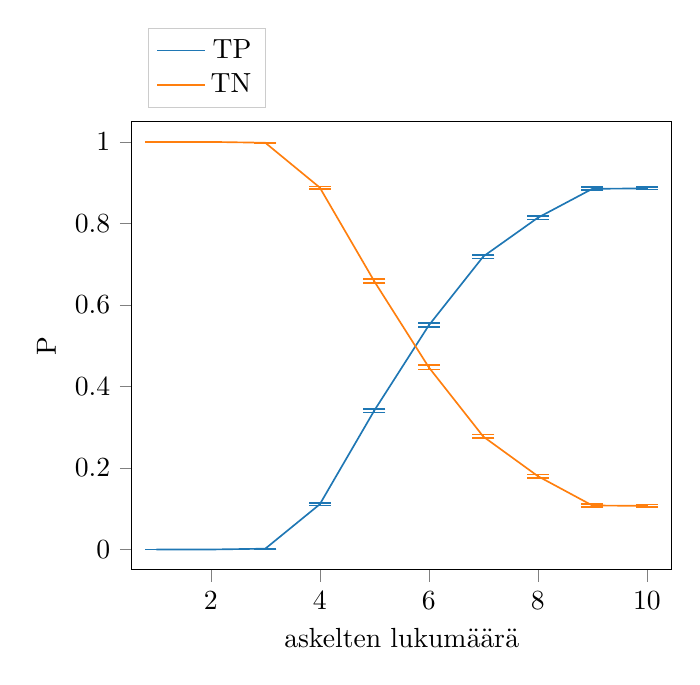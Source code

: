 % This file was created by matplotlib2tikz v0.6.14.
\begin{tikzpicture}

\definecolor{color0}{rgb}{0.122,0.467,0.706}
\definecolor{color1}{rgb}{1,0.498,0.055}

\begin{axis}[
xlabel={askelten lukumäärä},
ylabel={P},
xmin=0.55, xmax=10.45,
ymin=-0.05, ymax=1.05,
tick align=outside,
tick pos=left,
x grid style={lightgray!92.026!black},
y grid style={lightgray!92.026!black}
,
legend entries={{TP},{TN}},
legend cell align={right},
legend style={draw=white!80.0!black},
legend style={at={(0.03,1.03)},anchor=south west}
]  % replace the ending bracket
\addlegendimage{no markers, color0}
\addlegendimage{no markers, color1}%]
\path [draw=color0, semithick] (axis cs:1,0)
--(axis cs:1,0);

\path [draw=color0, semithick] (axis cs:2,0)
--(axis cs:2,0);

\path [draw=color0, semithick] (axis cs:3,0.001)
--(axis cs:3,0.002);

\path [draw=color0, semithick] (axis cs:4,0.108)
--(axis cs:4,0.114);

\path [draw=color0, semithick] (axis cs:5,0.336)
--(axis cs:5,0.345);

\path [draw=color0, semithick] (axis cs:6,0.546)
--(axis cs:6,0.555);

\path [draw=color0, semithick] (axis cs:7,0.714)
--(axis cs:7,0.723);

\path [draw=color0, semithick] (axis cs:8,0.81)
--(axis cs:8,0.818);

\path [draw=color0, semithick] (axis cs:9,0.882)
--(axis cs:9,0.889);

\path [draw=color0, semithick] (axis cs:10,0.883)
--(axis cs:10,0.889);

\path [draw=color1, semithick] (axis cs:1,1)
--(axis cs:1,1);

\path [draw=color1, semithick] (axis cs:2,1)
--(axis cs:2,1);

\path [draw=color1, semithick] (axis cs:3,0.998)
--(axis cs:3,0.999);

\path [draw=color1, semithick] (axis cs:4,0.885)
--(axis cs:4,0.891);

\path [draw=color1, semithick] (axis cs:5,0.654)
--(axis cs:5,0.663);

\path [draw=color1, semithick] (axis cs:6,0.442)
--(axis cs:6,0.452);

\path [draw=color1, semithick] (axis cs:7,0.273)
--(axis cs:7,0.282);

\path [draw=color1, semithick] (axis cs:8,0.176)
--(axis cs:8,0.184);

\path [draw=color1, semithick] (axis cs:9,0.105)
--(axis cs:9,0.111);

\path [draw=color1, semithick] (axis cs:10,0.104)
--(axis cs:10,0.11);

\addplot [semithick, color0, mark=-, mark size=4, mark options={solid}, only marks, forget plot]
table {%
1 0
2 0
3 0.001
4 0.108
5 0.336
6 0.546
7 0.714
8 0.81
9 0.882
10 0.883
};
\addplot [semithick, color0, mark=-, mark size=4, mark options={solid}, only marks, forget plot]
table {%
1 0
2 0
3 0.002
4 0.114
5 0.345
6 0.555
7 0.723
8 0.818
9 0.889
10 0.889
};
\addplot [semithick, color1, mark=-, mark size=4, mark options={solid}, only marks, forget plot]
table {%
1 1
2 1
3 0.998
4 0.885
5 0.654
6 0.442
7 0.273
8 0.176
9 0.105
10 0.104
};
\addplot [semithick, color1, mark=-, mark size=4, mark options={solid}, only marks, forget plot]
table {%
1 1
2 1
3 0.999
4 0.891
5 0.663
6 0.452
7 0.282
8 0.184
9 0.111
10 0.11
};
\addplot [semithick, color0, forget plot]
table {%
1 0
2 0
3 0.002
4 0.111
5 0.341
6 0.55
7 0.719
8 0.814
9 0.885
10 0.886
};
\addplot [semithick, color1, forget plot]
table {%
1 1
2 1
3 0.998
4 0.888
5 0.658
6 0.447
7 0.277
8 0.18
9 0.108
10 0.107
};
\end{axis}

\end{tikzpicture}